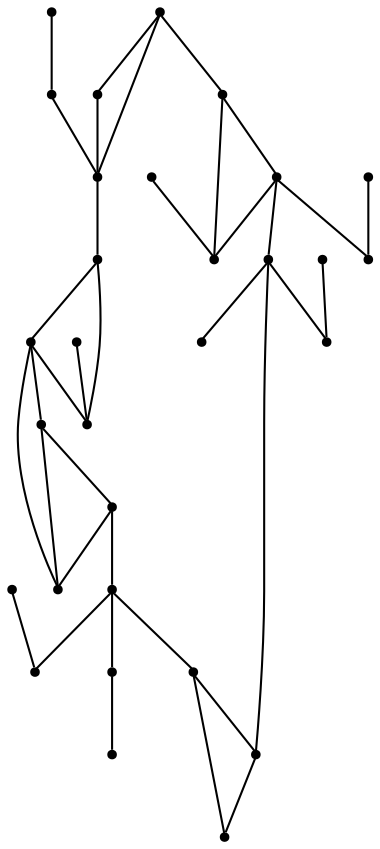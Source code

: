 graph {
  node [shape=point,comment="{\"directed\":false,\"doi\":\"10.1007/978-3-319-73915-1_1\",\"figure\":\"7 (4)\"}"]

  v0 [pos="790.0154113701788,282.429237382336"]
  v1 [pos="822.684167624834,343.85792441854824"]
  v2 [pos="837.7949376760575,377.79314476391704"]
  v3 [pos="853.6224604744675,412.9441369097442"]
  v4 [pos="867.9653367935712,442.54011296670774"]
  v5 [pos="728.1972316325671,320.59629454643175"]
  v6 [pos="710.0589216321198,356.247339880478"]
  v7 [pos="699.5489007781749,396.4522536793712"]
  v8 [pos="680.1458489439251,460.8887075470435"]
  v9 [pos="804.0145446003119,447.29519656475287"]
  v10 [pos="755.8808308078555,455.0338121555805"]
  v11 [pos="712.9885672122977,460.376191181702"]
  v12 [pos="875.2477685362147,384.3983742882623"]
  v13 [pos="819.2211423970061,406.18477094996626"]
  v14 [pos="839.2816507789389,429.30065795491606"]
  v15 [pos="814.1630176083308,373.50202042085573"]
  v16 [pos="784.0311689690466,316.20192772400594"]
  v17 [pos="862.4061193763321,336.1547112453885"]
  v18 [pos="772.143854781974,416.6904662125314"]
  v19 [pos="778.3677301352005,481.66253465518673"]
  v20 [pos="741.4055951973137,275.4593168549727"]
  v21 [pos="758.523962874991,327.2003238541026"]
  v22 [pos="741.4055951973137,491.0015239287585"]
  v23 [pos="726.2312844197055,425.25012539011965"]
  v24 [pos="748.7474185220871,354.11671682973923"]
  v25 [pos="727.7899001258988,383.2283855874374"]
  v26 [pos="728.1785048435552,348.9930315889157"]
  v27 [pos="707.2668177994227,439.2773040661609"]
  v28 [pos="701.3283590590331,333.0366039644299"]
  v29 [pos="677.2120065281794,364.16527261153686"]

  v29 -- v25 [id="-2",pos="677.2120065281794,364.16527261153686 727.7899001258988,383.2283855874374 727.7899001258988,383.2283855874374 727.7899001258988,383.2283855874374"]
  v8 -- v27 [id="-3",pos="680.1458489439251,460.8887075470435 707.2668177994227,439.2773040661609 707.2668177994227,439.2773040661609 707.2668177994227,439.2773040661609"]
  v7 -- v25 [id="-4",pos="699.5489007781749,396.4522536793712 727.7899001258988,383.2283855874374 727.7899001258988,383.2283855874374 727.7899001258988,383.2283855874374"]
  v28 -- v26 [id="-5",pos="701.3283590590331,333.0366039644299 728.1785048435552,348.9930315889157 728.1785048435552,348.9930315889157 728.1785048435552,348.9930315889157"]
  v27 -- v11 [id="-6",pos="707.2668177994227,439.2773040661609 712.9885672122977,460.376191181702 712.9885672122977,460.376191181702 712.9885672122977,460.376191181702"]
  v6 -- v26 [id="-7",pos="710.0589216321198,356.247339880478 728.1785048435552,348.9930315889157 728.1785048435552,348.9930315889157 728.1785048435552,348.9930315889157"]
  v6 -- v25 [id="-8",pos="710.0589216321198,356.247339880478 727.7899001258988,383.2283855874374 727.7899001258988,383.2283855874374 727.7899001258988,383.2283855874374"]
  v23 -- v11 [id="-9",pos="726.2312844197055,425.25012539011965 712.9885672122977,460.376191181702 712.9885672122977,460.376191181702 712.9885672122977,460.376191181702"]
  v5 -- v24 [id="-10",pos="728.1972316325671,320.59629454643175 748.7474185220871,354.11671682973923 748.7474185220871,354.11671682973923 748.7474185220871,354.11671682973923"]
  v5 -- v21 [id="-11",pos="728.1972316325671,320.59629454643175 758.523962874991,327.2003238541026 758.523962874991,327.2003238541026 758.523962874991,327.2003238541026"]
  v22 -- v23 [id="-12",pos="741.4055951973137,491.0015239287585 726.2312844197055,425.25012539011965 726.2312844197055,425.25012539011965 726.2312844197055,425.25012539011965"]
  v20 -- v21 [id="-13",pos="741.4055951973137,275.4593168549727 758.523962874991,327.2003238541026 758.523962874991,327.2003238541026 758.523962874991,327.2003238541026"]
  v10 -- v18 [id="-14",pos="755.8808308078555,455.0338121555805 772.143854781974,416.6904662125314 772.143854781974,416.6904662125314 772.143854781974,416.6904662125314"]
  v19 -- v18 [id="-15",pos="778.3677301352005,481.66253465518673 772.143854781974,416.6904662125314 772.143854781974,416.6904662125314 772.143854781974,416.6904662125314"]
  v0 -- v16 [id="-16",pos="790.0154113701788,282.429237382336 784.0311689690466,316.20192772400594 784.0311689690466,316.20192772400594 784.0311689690466,316.20192772400594"]
  v9 -- v14 [id="-17",pos="804.0145446003119,447.29519656475287 839.2816507789389,429.30065795491606 839.2816507789389,429.30065795491606 839.2816507789389,429.30065795491606"]
  v9 -- v18 [id="-18",pos="804.0145446003119,447.29519656475287 772.143854781974,416.6904662125314 772.143854781974,416.6904662125314 772.143854781974,416.6904662125314"]
  v15 -- v17 [id="-19",pos="814.1630176083308,373.50202042085573 862.4061193763321,336.1547112453885 862.4061193763321,336.1547112453885 862.4061193763321,336.1547112453885"]
  v1 -- v16 [id="-20",pos="822.684167624834,343.85792441854824 784.0311689690466,316.20192772400594 784.0311689690466,316.20192772400594 784.0311689690466,316.20192772400594"]
  v2 -- v13 [id="-21",pos="837.7949376760575,377.79314476391704 819.2211423970061,406.18477094996626 819.2211423970061,406.18477094996626 819.2211423970061,406.18477094996626"]
  v2 -- v15 [id="-22",pos="837.7949376760575,377.79314476391704 814.1630176083308,373.50202042085573 814.1630176083308,373.50202042085573 814.1630176083308,373.50202042085573"]
  v3 -- v14 [id="-23",pos="853.6224604744675,412.9441369097442 839.2816507789389,429.30065795491606 839.2816507789389,429.30065795491606 839.2816507789389,429.30065795491606"]
  v4 -- v14 [id="-24",pos="867.9653367935712,442.54011296670774 839.2816507789389,429.30065795491606 839.2816507789389,429.30065795491606 839.2816507789389,429.30065795491606"]
  v12 -- v13 [id="-25",pos="875.2477685362147,384.3983742882623 819.2211423970061,406.18477094996626 819.2211423970061,406.18477094996626 819.2211423970061,406.18477094996626"]
  v8 -- v11 [id="-27",pos="680.1458489439251,460.8887075470435 691.9370946940336,461.22858792667586 702.7003271714714,461.0592298280787 712.9885672122977,460.376191181702"]
  v11 -- v10 [id="-28",pos="712.9885672122977,460.376191181702 727.7731675917391,459.4032422534231 741.6414776581028,457.3864430331217 755.8808308078555,455.0338121555805"]
  v10 -- v9 [id="-29",pos="755.8808308078555,455.0338121555805 771.0046964086098,452.5477818634996 786.5470790020096,449.68340336959 804.0145446003119,447.29519656475287"]
  v9 -- v4 [id="-30",pos="804.0145446003119,447.29519656475287 822.5547837752913,444.77231076311773 843.2733139568496,442.79039041433373 867.9653367935712,442.54011296670774"]
  v8 -- v7 [id="-33",pos="680.1458489439251,460.8887075470435 690.3157380156374,437.31331476980455 694.9472525438798,416.7175738313004 699.5489007781749,396.4522536793712"]
  v7 -- v6 [id="-34",pos="699.5489007781749,396.4522536793712 702.2051131911128,384.7245920218695 704.8538042450178,373.1092185732533 710.0589216321198,356.247339880478"]
  v6 -- v5 [id="-35",pos="710.0589216321198,356.247339880478 712.6875208702363,347.5359811565003 718.1496833922527,333.4681309627151 728.1972316325671,320.59629454643175"]
  v5 -- v0 [id="-36",pos="728.1972316325671,320.59629454643175 740.264380011977,305.14376436593005 758.9775042199801,291.43735224597947 790.0154113701788,282.429237382336"]
  v4 -- v3 [id="-39",pos="867.9653367935712,442.54011296670774 863.1882581459764,432.8990382050034 858.3406825514783,423.0327499992858 853.6224604744675,412.9441369097442"]
  v3 -- v2 [id="-40",pos="853.6224604744675,412.9441369097442 848.2240627616533,401.4216946742942 842.9960823489021,389.61224320262346 837.7949376760575,377.79314476391704"]
  v2 -- v1 [id="-41",pos="837.7949376760575,377.79314476391704 832.7774299145251,366.410427031725 827.7850851914451,355.01864592423965 822.684167624834,343.85792441854824"]
  v1 -- v0 [id="-42",pos="822.684167624834,343.85792441854824 812.6198853350015,321.8536526058962 802.1234405016371,300.73992525662464 790.0154113701788,282.429237382336"]
}